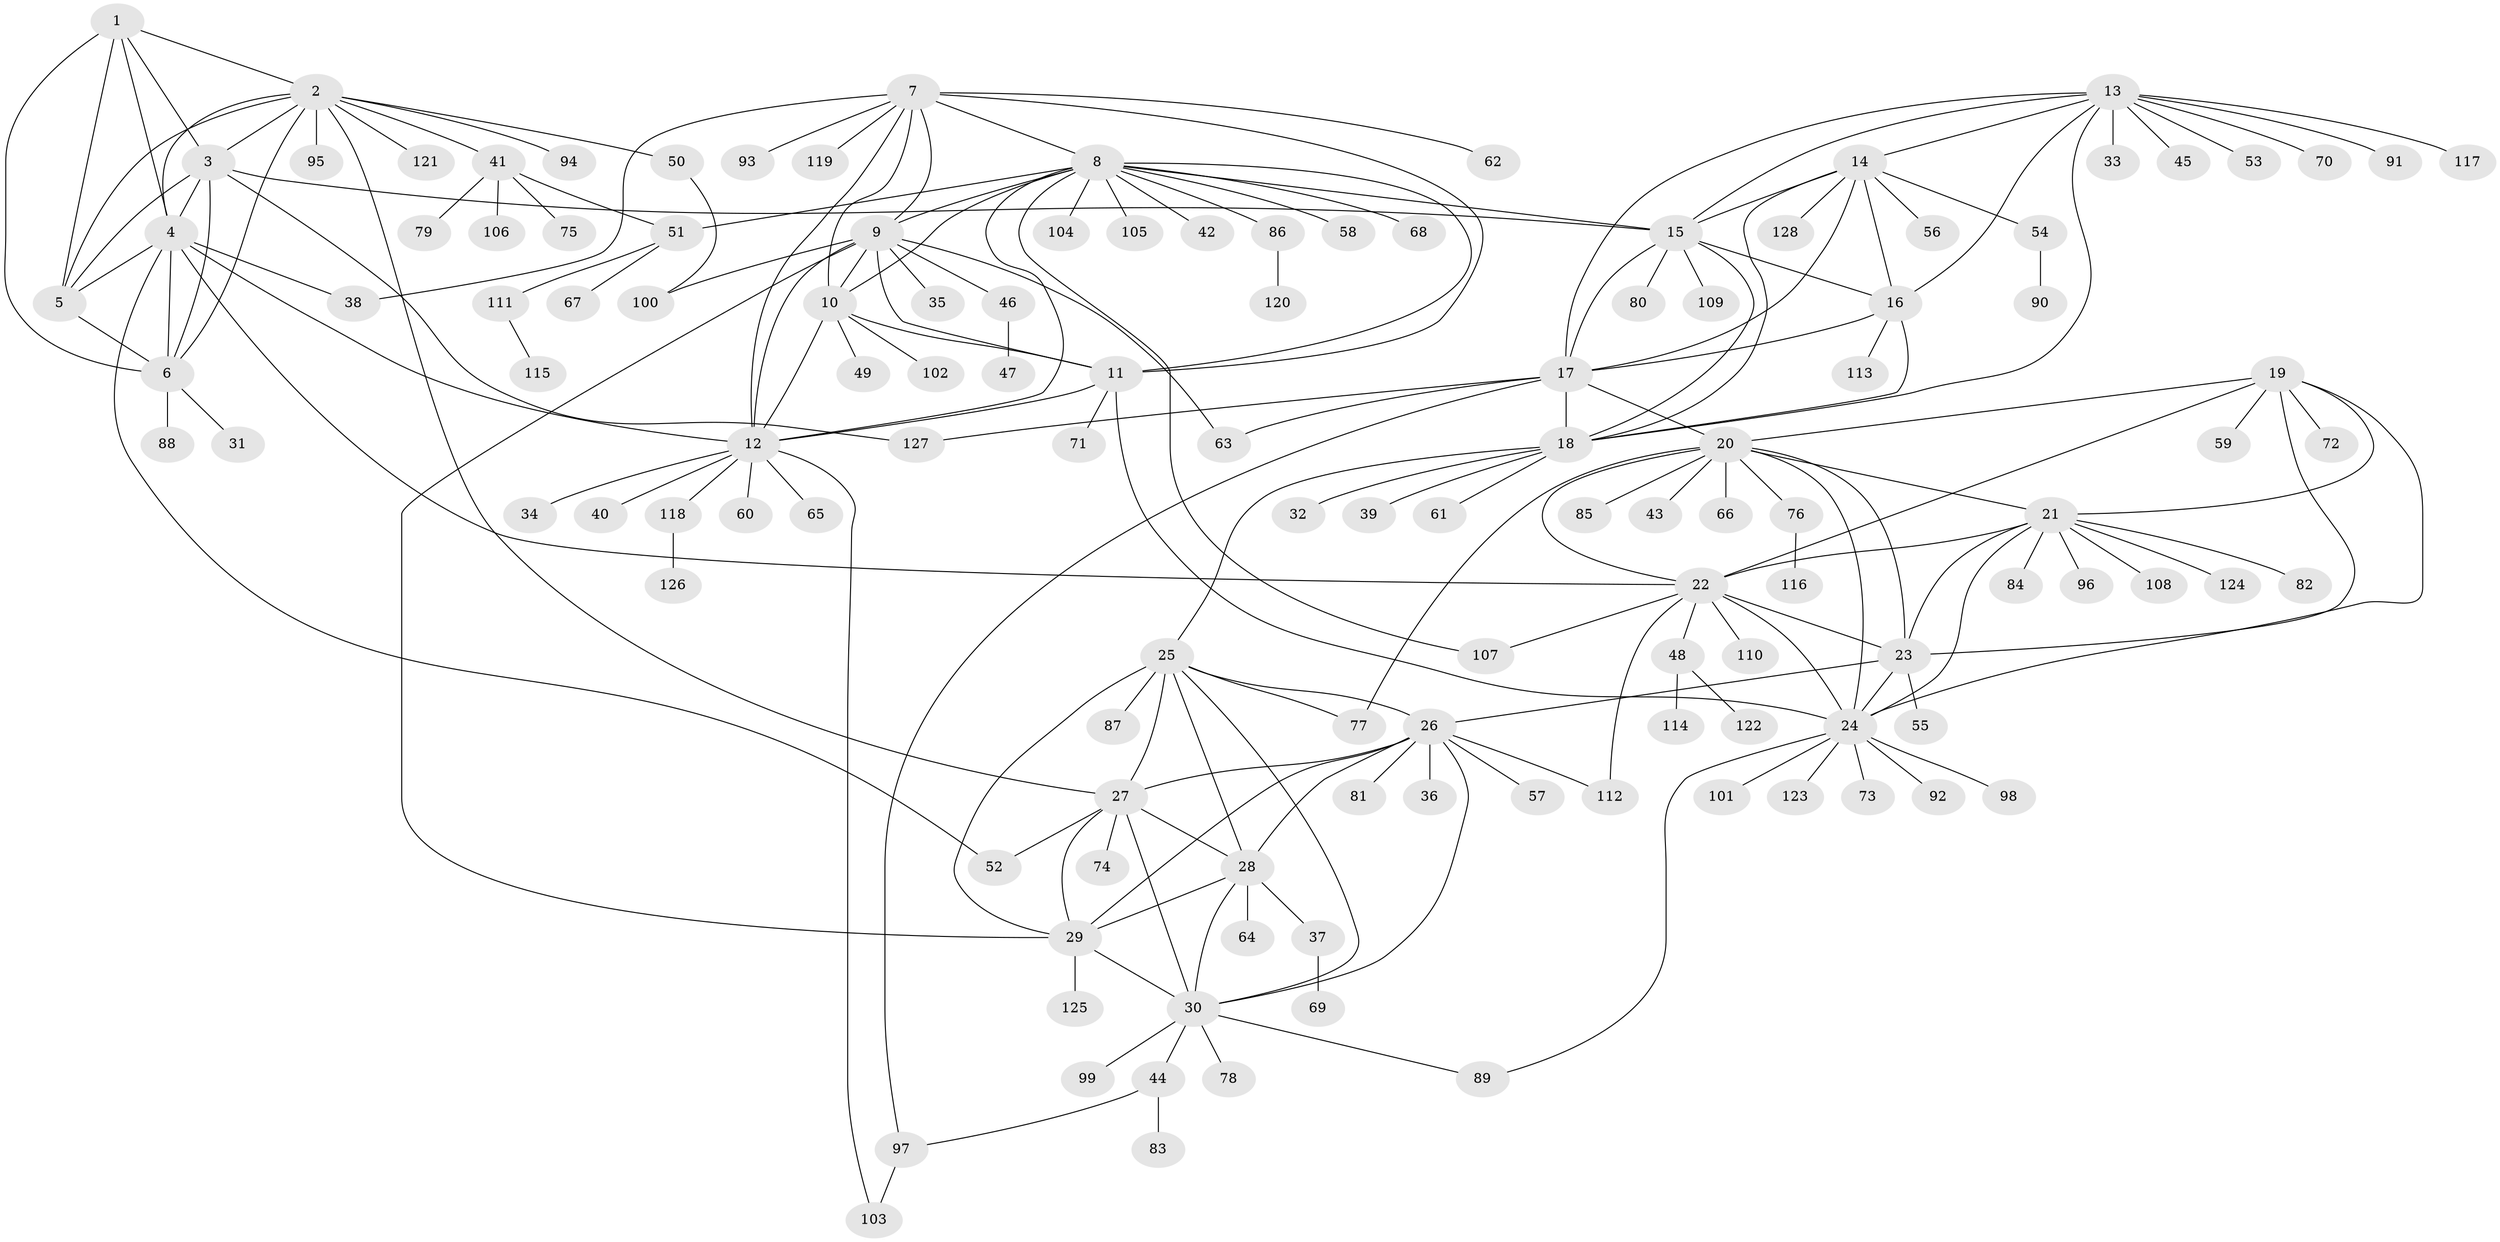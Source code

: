 // coarse degree distribution, {8: 0.030303030303030304, 10: 0.030303030303030304, 6: 0.020202020202020204, 4: 0.020202020202020204, 5: 0.030303030303030304, 7: 0.04040404040404041, 15: 0.010101010101010102, 9: 0.0707070707070707, 12: 0.010101010101010102, 1: 0.6262626262626263, 2: 0.10101010101010101, 3: 0.010101010101010102}
// Generated by graph-tools (version 1.1) at 2025/52/02/27/25 19:52:16]
// undirected, 128 vertices, 195 edges
graph export_dot {
graph [start="1"]
  node [color=gray90,style=filled];
  1;
  2;
  3;
  4;
  5;
  6;
  7;
  8;
  9;
  10;
  11;
  12;
  13;
  14;
  15;
  16;
  17;
  18;
  19;
  20;
  21;
  22;
  23;
  24;
  25;
  26;
  27;
  28;
  29;
  30;
  31;
  32;
  33;
  34;
  35;
  36;
  37;
  38;
  39;
  40;
  41;
  42;
  43;
  44;
  45;
  46;
  47;
  48;
  49;
  50;
  51;
  52;
  53;
  54;
  55;
  56;
  57;
  58;
  59;
  60;
  61;
  62;
  63;
  64;
  65;
  66;
  67;
  68;
  69;
  70;
  71;
  72;
  73;
  74;
  75;
  76;
  77;
  78;
  79;
  80;
  81;
  82;
  83;
  84;
  85;
  86;
  87;
  88;
  89;
  90;
  91;
  92;
  93;
  94;
  95;
  96;
  97;
  98;
  99;
  100;
  101;
  102;
  103;
  104;
  105;
  106;
  107;
  108;
  109;
  110;
  111;
  112;
  113;
  114;
  115;
  116;
  117;
  118;
  119;
  120;
  121;
  122;
  123;
  124;
  125;
  126;
  127;
  128;
  1 -- 2;
  1 -- 3;
  1 -- 4;
  1 -- 5;
  1 -- 6;
  2 -- 3;
  2 -- 4;
  2 -- 5;
  2 -- 6;
  2 -- 27;
  2 -- 41;
  2 -- 50;
  2 -- 94;
  2 -- 95;
  2 -- 121;
  3 -- 4;
  3 -- 5;
  3 -- 6;
  3 -- 15;
  3 -- 127;
  4 -- 5;
  4 -- 6;
  4 -- 12;
  4 -- 22;
  4 -- 38;
  4 -- 52;
  5 -- 6;
  6 -- 31;
  6 -- 88;
  7 -- 8;
  7 -- 9;
  7 -- 10;
  7 -- 11;
  7 -- 12;
  7 -- 38;
  7 -- 62;
  7 -- 93;
  7 -- 119;
  8 -- 9;
  8 -- 10;
  8 -- 11;
  8 -- 12;
  8 -- 15;
  8 -- 42;
  8 -- 51;
  8 -- 58;
  8 -- 68;
  8 -- 86;
  8 -- 104;
  8 -- 105;
  8 -- 107;
  9 -- 10;
  9 -- 11;
  9 -- 12;
  9 -- 29;
  9 -- 35;
  9 -- 46;
  9 -- 63;
  9 -- 100;
  10 -- 11;
  10 -- 12;
  10 -- 49;
  10 -- 102;
  11 -- 12;
  11 -- 24;
  11 -- 71;
  12 -- 34;
  12 -- 40;
  12 -- 60;
  12 -- 65;
  12 -- 103;
  12 -- 118;
  13 -- 14;
  13 -- 15;
  13 -- 16;
  13 -- 17;
  13 -- 18;
  13 -- 33;
  13 -- 45;
  13 -- 53;
  13 -- 70;
  13 -- 91;
  13 -- 117;
  14 -- 15;
  14 -- 16;
  14 -- 17;
  14 -- 18;
  14 -- 54;
  14 -- 56;
  14 -- 128;
  15 -- 16;
  15 -- 17;
  15 -- 18;
  15 -- 80;
  15 -- 109;
  16 -- 17;
  16 -- 18;
  16 -- 113;
  17 -- 18;
  17 -- 20;
  17 -- 63;
  17 -- 97;
  17 -- 127;
  18 -- 25;
  18 -- 32;
  18 -- 39;
  18 -- 61;
  19 -- 20;
  19 -- 21;
  19 -- 22;
  19 -- 23;
  19 -- 24;
  19 -- 59;
  19 -- 72;
  20 -- 21;
  20 -- 22;
  20 -- 23;
  20 -- 24;
  20 -- 43;
  20 -- 66;
  20 -- 76;
  20 -- 77;
  20 -- 85;
  21 -- 22;
  21 -- 23;
  21 -- 24;
  21 -- 82;
  21 -- 84;
  21 -- 96;
  21 -- 108;
  21 -- 124;
  22 -- 23;
  22 -- 24;
  22 -- 48;
  22 -- 107;
  22 -- 110;
  22 -- 112;
  23 -- 24;
  23 -- 26;
  23 -- 55;
  24 -- 73;
  24 -- 89;
  24 -- 92;
  24 -- 98;
  24 -- 101;
  24 -- 123;
  25 -- 26;
  25 -- 27;
  25 -- 28;
  25 -- 29;
  25 -- 30;
  25 -- 77;
  25 -- 87;
  26 -- 27;
  26 -- 28;
  26 -- 29;
  26 -- 30;
  26 -- 36;
  26 -- 57;
  26 -- 81;
  26 -- 112;
  27 -- 28;
  27 -- 29;
  27 -- 30;
  27 -- 52;
  27 -- 74;
  28 -- 29;
  28 -- 30;
  28 -- 37;
  28 -- 64;
  29 -- 30;
  29 -- 125;
  30 -- 44;
  30 -- 78;
  30 -- 89;
  30 -- 99;
  37 -- 69;
  41 -- 51;
  41 -- 75;
  41 -- 79;
  41 -- 106;
  44 -- 83;
  44 -- 97;
  46 -- 47;
  48 -- 114;
  48 -- 122;
  50 -- 100;
  51 -- 67;
  51 -- 111;
  54 -- 90;
  76 -- 116;
  86 -- 120;
  97 -- 103;
  111 -- 115;
  118 -- 126;
}
